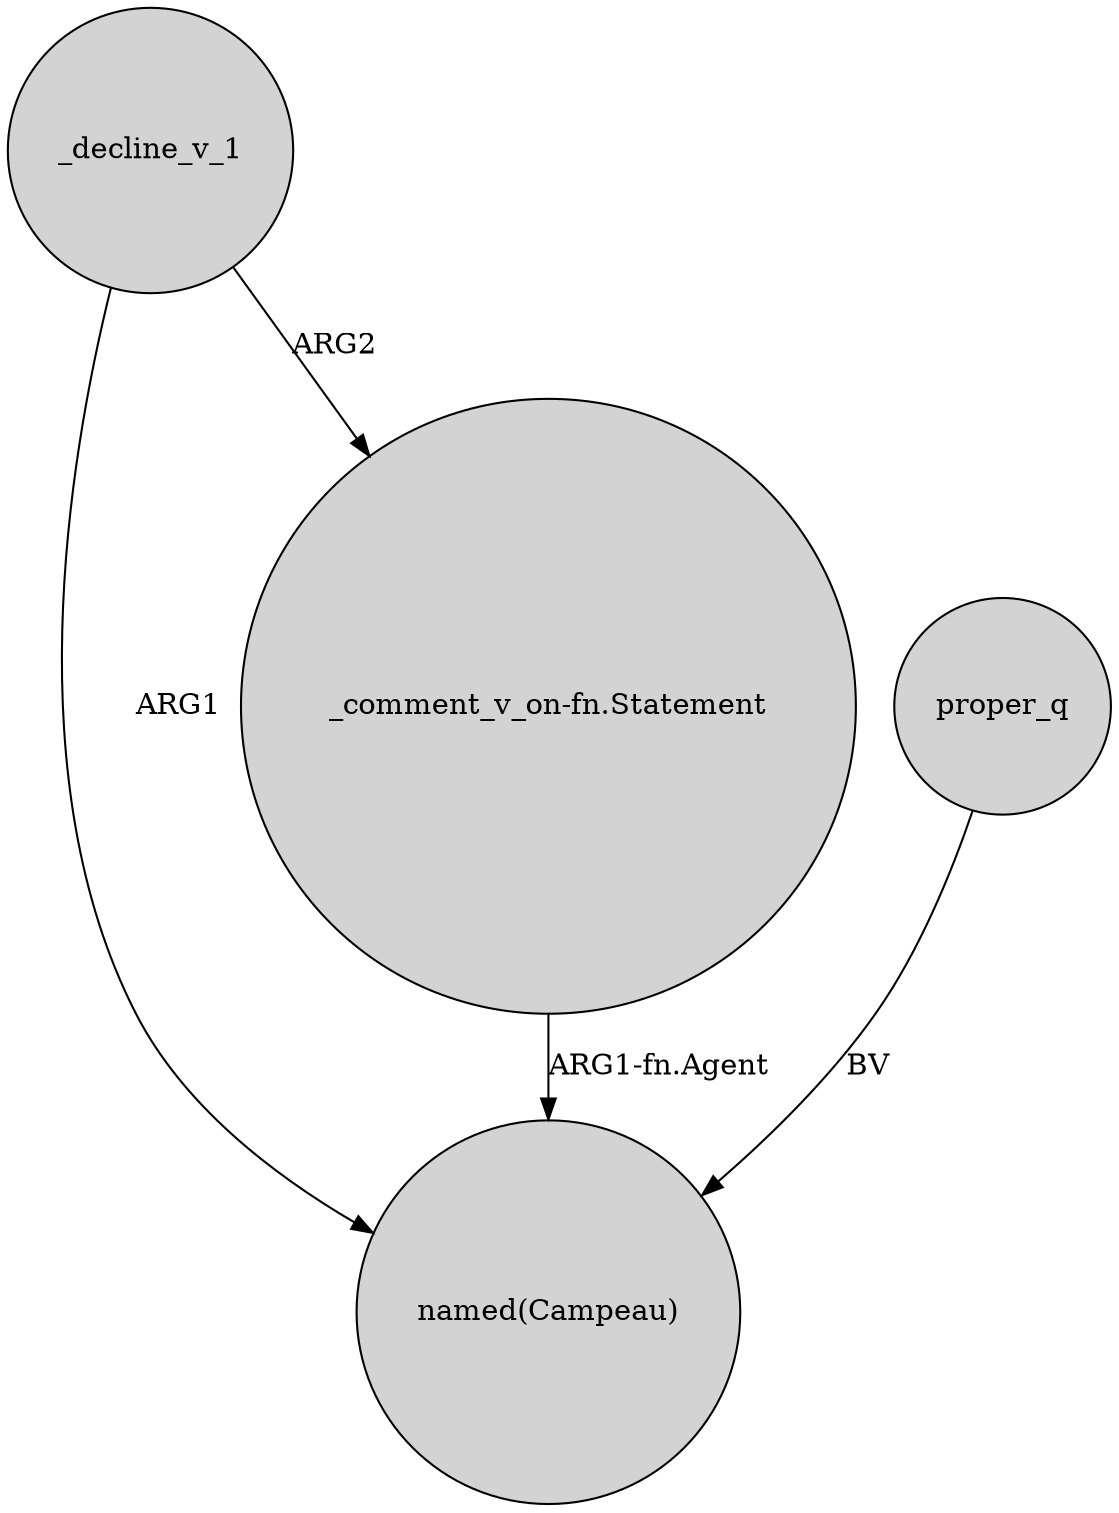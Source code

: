 digraph {
	node [shape=circle style=filled]
	_decline_v_1 -> "named(Campeau)" [label=ARG1]
	"_comment_v_on-fn.Statement" -> "named(Campeau)" [label="ARG1-fn.Agent"]
	proper_q -> "named(Campeau)" [label=BV]
	_decline_v_1 -> "_comment_v_on-fn.Statement" [label=ARG2]
}
